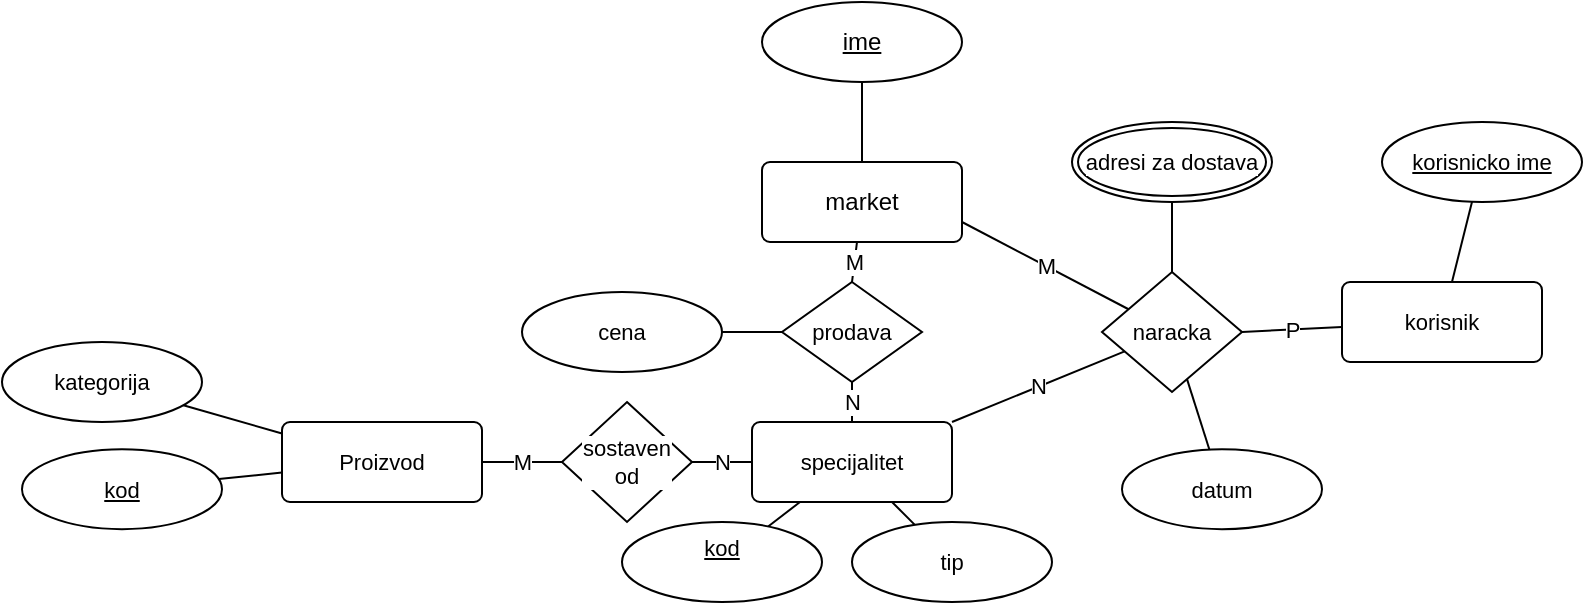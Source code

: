 <mxfile version="23.1.5" type="github">
  <diagram name="Page-1" id="8zVrrtIHv2FbzJyMgnHi">
    <mxGraphModel dx="838" dy="919" grid="1" gridSize="10" guides="1" tooltips="1" connect="1" arrows="1" fold="1" page="1" pageScale="1" pageWidth="850" pageHeight="1100" math="0" shadow="0">
      <root>
        <mxCell id="0" />
        <mxCell id="1" parent="0" />
        <mxCell id="bPAIfyUKDo-y6TA-lNrx-30" value="M" style="edgeStyle=none;rounded=0;orthogonalLoop=1;jettySize=auto;html=1;exitX=1;exitY=0.75;exitDx=0;exitDy=0;strokeColor=default;align=center;verticalAlign=middle;fontFamily=Helvetica;fontSize=11;fontColor=default;labelBackgroundColor=default;endArrow=none;endFill=0;" edge="1" parent="1" source="bPAIfyUKDo-y6TA-lNrx-2" target="bPAIfyUKDo-y6TA-lNrx-28">
          <mxGeometry relative="1" as="geometry" />
        </mxCell>
        <mxCell id="bPAIfyUKDo-y6TA-lNrx-2" value="market" style="rounded=1;arcSize=10;whiteSpace=wrap;html=1;align=center;" vertex="1" parent="1">
          <mxGeometry x="380" y="120" width="100" height="40" as="geometry" />
        </mxCell>
        <mxCell id="bPAIfyUKDo-y6TA-lNrx-4" style="rounded=0;orthogonalLoop=1;jettySize=auto;html=1;exitX=0.5;exitY=1;exitDx=0;exitDy=0;endArrow=none;endFill=0;" edge="1" parent="1" source="bPAIfyUKDo-y6TA-lNrx-3" target="bPAIfyUKDo-y6TA-lNrx-2">
          <mxGeometry relative="1" as="geometry" />
        </mxCell>
        <mxCell id="bPAIfyUKDo-y6TA-lNrx-3" value="ime" style="ellipse;whiteSpace=wrap;html=1;align=center;fontStyle=4" vertex="1" parent="1">
          <mxGeometry x="380" y="40" width="100" height="40" as="geometry" />
        </mxCell>
        <mxCell id="bPAIfyUKDo-y6TA-lNrx-7" style="edgeStyle=none;rounded=0;orthogonalLoop=1;jettySize=auto;html=1;strokeColor=default;align=center;verticalAlign=middle;fontFamily=Helvetica;fontSize=11;fontColor=default;labelBackgroundColor=default;endArrow=none;endFill=0;" edge="1" parent="1" source="bPAIfyUKDo-y6TA-lNrx-5" target="bPAIfyUKDo-y6TA-lNrx-6">
          <mxGeometry relative="1" as="geometry" />
        </mxCell>
        <mxCell id="bPAIfyUKDo-y6TA-lNrx-29" value="N" style="edgeStyle=none;rounded=0;orthogonalLoop=1;jettySize=auto;html=1;exitX=1;exitY=0;exitDx=0;exitDy=0;strokeColor=default;align=center;verticalAlign=middle;fontFamily=Helvetica;fontSize=11;fontColor=default;labelBackgroundColor=default;endArrow=none;endFill=0;" edge="1" parent="1" source="bPAIfyUKDo-y6TA-lNrx-5" target="bPAIfyUKDo-y6TA-lNrx-28">
          <mxGeometry relative="1" as="geometry" />
        </mxCell>
        <mxCell id="bPAIfyUKDo-y6TA-lNrx-41" value="N" style="edgeStyle=none;rounded=0;orthogonalLoop=1;jettySize=auto;html=1;exitX=0;exitY=0.5;exitDx=0;exitDy=0;strokeColor=default;align=center;verticalAlign=middle;fontFamily=Helvetica;fontSize=11;fontColor=default;labelBackgroundColor=default;endArrow=none;endFill=0;" edge="1" parent="1" source="bPAIfyUKDo-y6TA-lNrx-5" target="bPAIfyUKDo-y6TA-lNrx-39">
          <mxGeometry relative="1" as="geometry" />
        </mxCell>
        <mxCell id="bPAIfyUKDo-y6TA-lNrx-5" value="specijalitet" style="rounded=1;arcSize=10;whiteSpace=wrap;html=1;align=center;fontFamily=Helvetica;fontSize=11;fontColor=default;labelBackgroundColor=default;" vertex="1" parent="1">
          <mxGeometry x="375" y="250" width="100" height="40" as="geometry" />
        </mxCell>
        <mxCell id="bPAIfyUKDo-y6TA-lNrx-6" value="kod&lt;div&gt;&lt;br/&gt;&lt;/div&gt;" style="ellipse;whiteSpace=wrap;html=1;align=center;fontFamily=Helvetica;fontSize=11;fontColor=default;labelBackgroundColor=default;fontStyle=4" vertex="1" parent="1">
          <mxGeometry x="310" y="300" width="100" height="40" as="geometry" />
        </mxCell>
        <mxCell id="bPAIfyUKDo-y6TA-lNrx-40" value="M" style="edgeStyle=none;rounded=0;orthogonalLoop=1;jettySize=auto;html=1;exitX=1;exitY=0.5;exitDx=0;exitDy=0;strokeColor=default;align=center;verticalAlign=middle;fontFamily=Helvetica;fontSize=11;fontColor=default;labelBackgroundColor=default;endArrow=none;endFill=0;" edge="1" parent="1" source="bPAIfyUKDo-y6TA-lNrx-10" target="bPAIfyUKDo-y6TA-lNrx-39">
          <mxGeometry relative="1" as="geometry" />
        </mxCell>
        <mxCell id="bPAIfyUKDo-y6TA-lNrx-10" value="Proizvod" style="rounded=1;arcSize=10;whiteSpace=wrap;html=1;align=center;fontFamily=Helvetica;fontSize=11;fontColor=default;labelBackgroundColor=default;" vertex="1" parent="1">
          <mxGeometry x="140" y="250" width="100" height="40" as="geometry" />
        </mxCell>
        <mxCell id="bPAIfyUKDo-y6TA-lNrx-11" value="korisnik" style="rounded=1;arcSize=10;whiteSpace=wrap;html=1;align=center;fontFamily=Helvetica;fontSize=11;fontColor=default;labelBackgroundColor=default;" vertex="1" parent="1">
          <mxGeometry x="670" y="180" width="100" height="40" as="geometry" />
        </mxCell>
        <mxCell id="bPAIfyUKDo-y6TA-lNrx-13" style="edgeStyle=none;rounded=0;orthogonalLoop=1;jettySize=auto;html=1;strokeColor=default;align=center;verticalAlign=middle;fontFamily=Helvetica;fontSize=11;fontColor=default;labelBackgroundColor=default;endArrow=none;endFill=0;" edge="1" parent="1" target="bPAIfyUKDo-y6TA-lNrx-14" source="bPAIfyUKDo-y6TA-lNrx-10">
          <mxGeometry relative="1" as="geometry">
            <mxPoint x="183" y="260" as="sourcePoint" />
          </mxGeometry>
        </mxCell>
        <mxCell id="bPAIfyUKDo-y6TA-lNrx-14" value="kod" style="ellipse;whiteSpace=wrap;html=1;align=center;fontFamily=Helvetica;fontSize=11;fontColor=default;labelBackgroundColor=default;fontStyle=4" vertex="1" parent="1">
          <mxGeometry x="10" y="263.57" width="100" height="40" as="geometry" />
        </mxCell>
        <mxCell id="bPAIfyUKDo-y6TA-lNrx-15" style="edgeStyle=none;rounded=0;orthogonalLoop=1;jettySize=auto;html=1;strokeColor=default;align=center;verticalAlign=middle;fontFamily=Helvetica;fontSize=11;fontColor=default;labelBackgroundColor=default;endArrow=none;endFill=0;" edge="1" parent="1" target="bPAIfyUKDo-y6TA-lNrx-20" source="bPAIfyUKDo-y6TA-lNrx-10">
          <mxGeometry relative="1" as="geometry">
            <mxPoint x="183" y="300" as="sourcePoint" />
            <mxPoint x="116.477" y="213.679" as="targetPoint" />
          </mxGeometry>
        </mxCell>
        <mxCell id="bPAIfyUKDo-y6TA-lNrx-20" value="kategorija" style="ellipse;whiteSpace=wrap;html=1;align=center;fontFamily=Helvetica;fontSize=11;fontColor=default;labelBackgroundColor=default;" vertex="1" parent="1">
          <mxGeometry y="210" width="100" height="40" as="geometry" />
        </mxCell>
        <mxCell id="bPAIfyUKDo-y6TA-lNrx-21" style="edgeStyle=none;rounded=0;orthogonalLoop=1;jettySize=auto;html=1;strokeColor=default;align=center;verticalAlign=middle;fontFamily=Helvetica;fontSize=11;fontColor=default;labelBackgroundColor=default;endArrow=none;endFill=0;" edge="1" parent="1" target="bPAIfyUKDo-y6TA-lNrx-22" source="bPAIfyUKDo-y6TA-lNrx-5">
          <mxGeometry relative="1" as="geometry">
            <mxPoint x="585" y="374" as="sourcePoint" />
            <mxPoint x="511.477" y="343.679" as="targetPoint" />
          </mxGeometry>
        </mxCell>
        <mxCell id="bPAIfyUKDo-y6TA-lNrx-22" value="tip" style="ellipse;whiteSpace=wrap;html=1;align=center;fontFamily=Helvetica;fontSize=11;fontColor=default;labelBackgroundColor=default;" vertex="1" parent="1">
          <mxGeometry x="425" y="300" width="100" height="40" as="geometry" />
        </mxCell>
        <mxCell id="bPAIfyUKDo-y6TA-lNrx-24" value="M" style="edgeStyle=none;rounded=0;orthogonalLoop=1;jettySize=auto;html=1;exitX=0.5;exitY=0;exitDx=0;exitDy=0;strokeColor=default;align=center;verticalAlign=middle;fontFamily=Helvetica;fontSize=11;fontColor=default;labelBackgroundColor=default;endArrow=none;endFill=0;" edge="1" parent="1" source="bPAIfyUKDo-y6TA-lNrx-23" target="bPAIfyUKDo-y6TA-lNrx-2">
          <mxGeometry relative="1" as="geometry" />
        </mxCell>
        <mxCell id="bPAIfyUKDo-y6TA-lNrx-25" value="N" style="edgeStyle=none;rounded=0;orthogonalLoop=1;jettySize=auto;html=1;exitX=0.5;exitY=1;exitDx=0;exitDy=0;strokeColor=default;align=center;verticalAlign=middle;fontFamily=Helvetica;fontSize=11;fontColor=default;labelBackgroundColor=default;endArrow=none;endFill=0;" edge="1" parent="1" source="bPAIfyUKDo-y6TA-lNrx-23" target="bPAIfyUKDo-y6TA-lNrx-5">
          <mxGeometry relative="1" as="geometry" />
        </mxCell>
        <mxCell id="bPAIfyUKDo-y6TA-lNrx-26" style="edgeStyle=none;rounded=0;orthogonalLoop=1;jettySize=auto;html=1;exitX=0;exitY=0.5;exitDx=0;exitDy=0;strokeColor=default;align=center;verticalAlign=middle;fontFamily=Helvetica;fontSize=11;fontColor=default;labelBackgroundColor=default;endArrow=none;endFill=0;" edge="1" parent="1" source="bPAIfyUKDo-y6TA-lNrx-23" target="bPAIfyUKDo-y6TA-lNrx-27">
          <mxGeometry relative="1" as="geometry">
            <mxPoint x="350" y="200" as="targetPoint" />
          </mxGeometry>
        </mxCell>
        <mxCell id="bPAIfyUKDo-y6TA-lNrx-23" value="prodava" style="shape=rhombus;perimeter=rhombusPerimeter;whiteSpace=wrap;html=1;align=center;fontFamily=Helvetica;fontSize=11;fontColor=default;labelBackgroundColor=default;" vertex="1" parent="1">
          <mxGeometry x="390" y="180" width="70" height="50" as="geometry" />
        </mxCell>
        <mxCell id="bPAIfyUKDo-y6TA-lNrx-27" value="cena" style="ellipse;whiteSpace=wrap;html=1;align=center;fontFamily=Helvetica;fontSize=11;fontColor=default;labelBackgroundColor=default;" vertex="1" parent="1">
          <mxGeometry x="260" y="185" width="100" height="40" as="geometry" />
        </mxCell>
        <mxCell id="bPAIfyUKDo-y6TA-lNrx-31" value="P" style="edgeStyle=none;rounded=0;orthogonalLoop=1;jettySize=auto;html=1;exitX=1;exitY=0.5;exitDx=0;exitDy=0;strokeColor=default;align=center;verticalAlign=middle;fontFamily=Helvetica;fontSize=11;fontColor=default;labelBackgroundColor=default;endArrow=none;endFill=0;" edge="1" parent="1" source="bPAIfyUKDo-y6TA-lNrx-28" target="bPAIfyUKDo-y6TA-lNrx-11">
          <mxGeometry relative="1" as="geometry" />
        </mxCell>
        <mxCell id="bPAIfyUKDo-y6TA-lNrx-28" value="naracka" style="shape=rhombus;perimeter=rhombusPerimeter;whiteSpace=wrap;html=1;align=center;fontFamily=Helvetica;fontSize=11;fontColor=default;labelBackgroundColor=default;" vertex="1" parent="1">
          <mxGeometry x="550" y="175" width="70" height="60" as="geometry" />
        </mxCell>
        <mxCell id="bPAIfyUKDo-y6TA-lNrx-32" style="edgeStyle=none;rounded=0;orthogonalLoop=1;jettySize=auto;html=1;strokeColor=default;align=center;verticalAlign=middle;fontFamily=Helvetica;fontSize=11;fontColor=default;labelBackgroundColor=default;endArrow=none;endFill=0;" edge="1" parent="1" target="bPAIfyUKDo-y6TA-lNrx-33" source="bPAIfyUKDo-y6TA-lNrx-28">
          <mxGeometry relative="1" as="geometry">
            <mxPoint x="601.494" y="250.004" as="sourcePoint" />
            <mxPoint x="646.477" y="287.249" as="targetPoint" />
          </mxGeometry>
        </mxCell>
        <mxCell id="bPAIfyUKDo-y6TA-lNrx-33" value="datum" style="ellipse;whiteSpace=wrap;html=1;align=center;fontFamily=Helvetica;fontSize=11;fontColor=default;labelBackgroundColor=default;" vertex="1" parent="1">
          <mxGeometry x="560" y="263.57" width="100" height="40" as="geometry" />
        </mxCell>
        <mxCell id="bPAIfyUKDo-y6TA-lNrx-35" style="edgeStyle=none;rounded=0;orthogonalLoop=1;jettySize=auto;html=1;exitX=0.5;exitY=1;exitDx=0;exitDy=0;strokeColor=default;align=center;verticalAlign=middle;fontFamily=Helvetica;fontSize=11;fontColor=default;labelBackgroundColor=default;endArrow=none;endFill=0;" edge="1" parent="1" source="bPAIfyUKDo-y6TA-lNrx-34" target="bPAIfyUKDo-y6TA-lNrx-28">
          <mxGeometry relative="1" as="geometry" />
        </mxCell>
        <mxCell id="bPAIfyUKDo-y6TA-lNrx-34" value="adresi za dostava" style="ellipse;shape=doubleEllipse;margin=3;whiteSpace=wrap;html=1;align=center;fontFamily=Helvetica;fontSize=11;fontColor=default;labelBackgroundColor=default;" vertex="1" parent="1">
          <mxGeometry x="535" y="100" width="100" height="40" as="geometry" />
        </mxCell>
        <mxCell id="bPAIfyUKDo-y6TA-lNrx-36" style="edgeStyle=none;rounded=0;orthogonalLoop=1;jettySize=auto;html=1;strokeColor=default;align=center;verticalAlign=middle;fontFamily=Helvetica;fontSize=11;fontColor=default;labelBackgroundColor=default;endArrow=none;endFill=0;" edge="1" parent="1" target="bPAIfyUKDo-y6TA-lNrx-37" source="bPAIfyUKDo-y6TA-lNrx-11">
          <mxGeometry relative="1" as="geometry">
            <mxPoint x="603" y="239" as="sourcePoint" />
            <mxPoint x="656.477" y="297.249" as="targetPoint" />
          </mxGeometry>
        </mxCell>
        <mxCell id="bPAIfyUKDo-y6TA-lNrx-37" value="&lt;u&gt;korisnicko ime&lt;br&gt;&lt;/u&gt;" style="ellipse;whiteSpace=wrap;html=1;align=center;fontFamily=Helvetica;fontSize=11;fontColor=default;labelBackgroundColor=default;" vertex="1" parent="1">
          <mxGeometry x="690" y="100" width="100" height="40" as="geometry" />
        </mxCell>
        <mxCell id="bPAIfyUKDo-y6TA-lNrx-39" value="sostaven&lt;br&gt;od" style="shape=rhombus;perimeter=rhombusPerimeter;whiteSpace=wrap;html=1;align=center;fontFamily=Helvetica;fontSize=11;fontColor=default;labelBackgroundColor=default;" vertex="1" parent="1">
          <mxGeometry x="280" y="240" width="65" height="60" as="geometry" />
        </mxCell>
      </root>
    </mxGraphModel>
  </diagram>
</mxfile>
